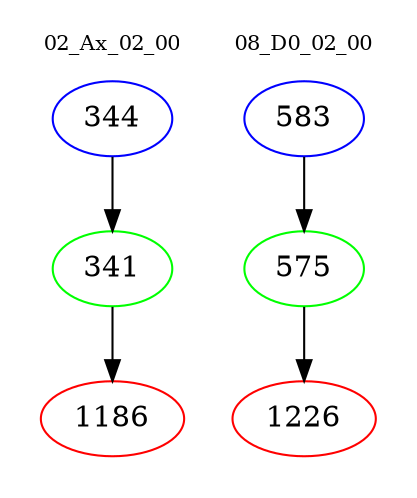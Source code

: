 digraph{
subgraph cluster_0 {
color = white
label = "02_Ax_02_00";
fontsize=10;
T0_344 [label="344", color="blue"]
T0_344 -> T0_341 [color="black"]
T0_341 [label="341", color="green"]
T0_341 -> T0_1186 [color="black"]
T0_1186 [label="1186", color="red"]
}
subgraph cluster_1 {
color = white
label = "08_D0_02_00";
fontsize=10;
T1_583 [label="583", color="blue"]
T1_583 -> T1_575 [color="black"]
T1_575 [label="575", color="green"]
T1_575 -> T1_1226 [color="black"]
T1_1226 [label="1226", color="red"]
}
}
